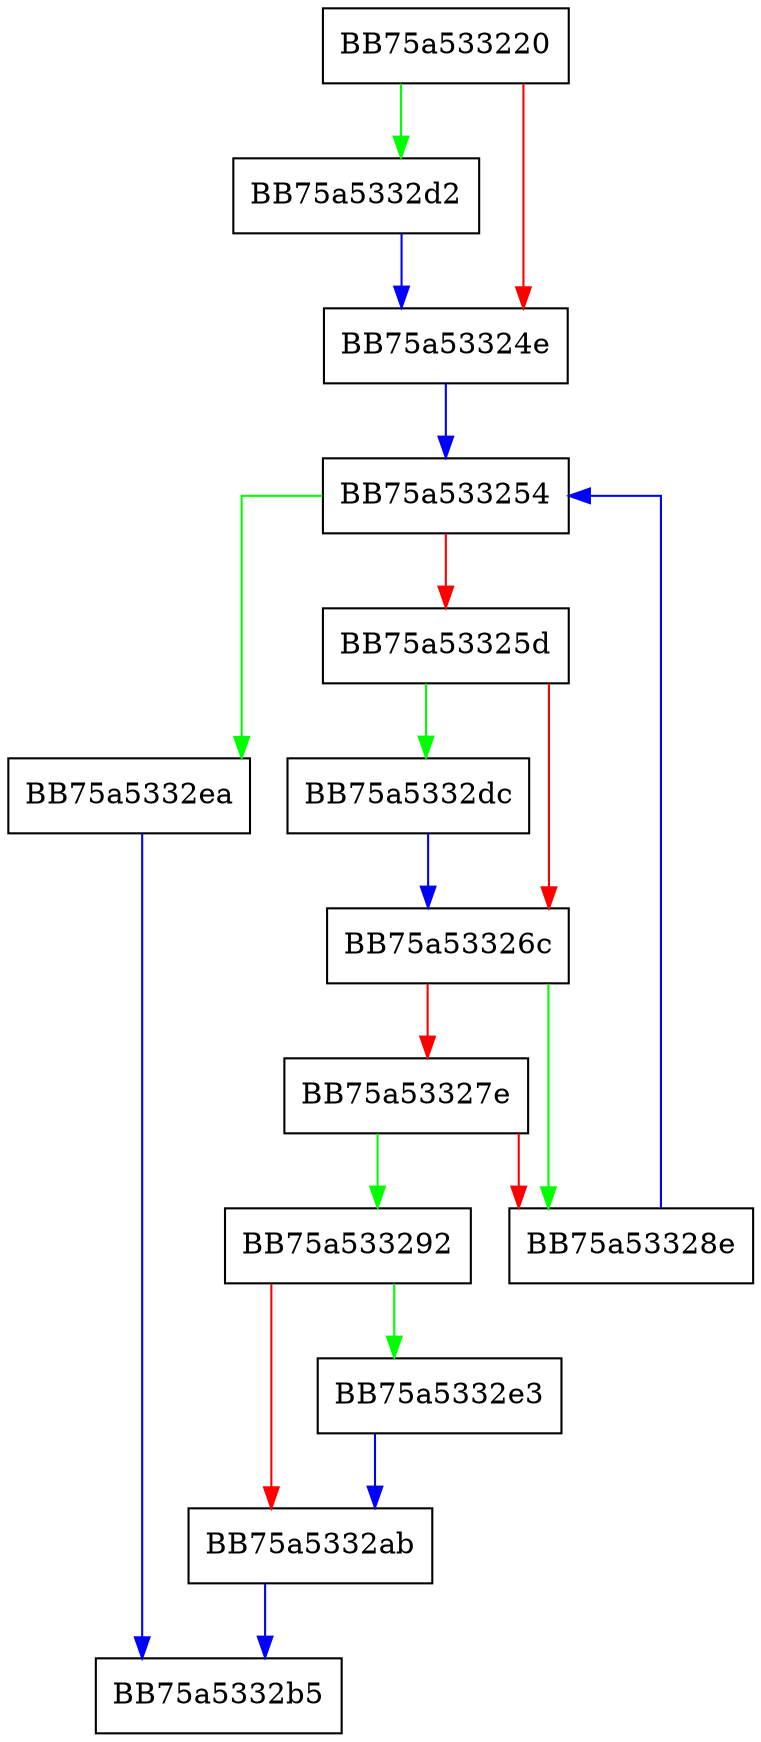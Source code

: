digraph LookupOffset {
  node [shape="box"];
  graph [splines=ortho];
  BB75a533220 -> BB75a5332d2 [color="green"];
  BB75a533220 -> BB75a53324e [color="red"];
  BB75a53324e -> BB75a533254 [color="blue"];
  BB75a533254 -> BB75a5332ea [color="green"];
  BB75a533254 -> BB75a53325d [color="red"];
  BB75a53325d -> BB75a5332dc [color="green"];
  BB75a53325d -> BB75a53326c [color="red"];
  BB75a53326c -> BB75a53328e [color="green"];
  BB75a53326c -> BB75a53327e [color="red"];
  BB75a53327e -> BB75a533292 [color="green"];
  BB75a53327e -> BB75a53328e [color="red"];
  BB75a53328e -> BB75a533254 [color="blue"];
  BB75a533292 -> BB75a5332e3 [color="green"];
  BB75a533292 -> BB75a5332ab [color="red"];
  BB75a5332ab -> BB75a5332b5 [color="blue"];
  BB75a5332d2 -> BB75a53324e [color="blue"];
  BB75a5332dc -> BB75a53326c [color="blue"];
  BB75a5332e3 -> BB75a5332ab [color="blue"];
  BB75a5332ea -> BB75a5332b5 [color="blue"];
}